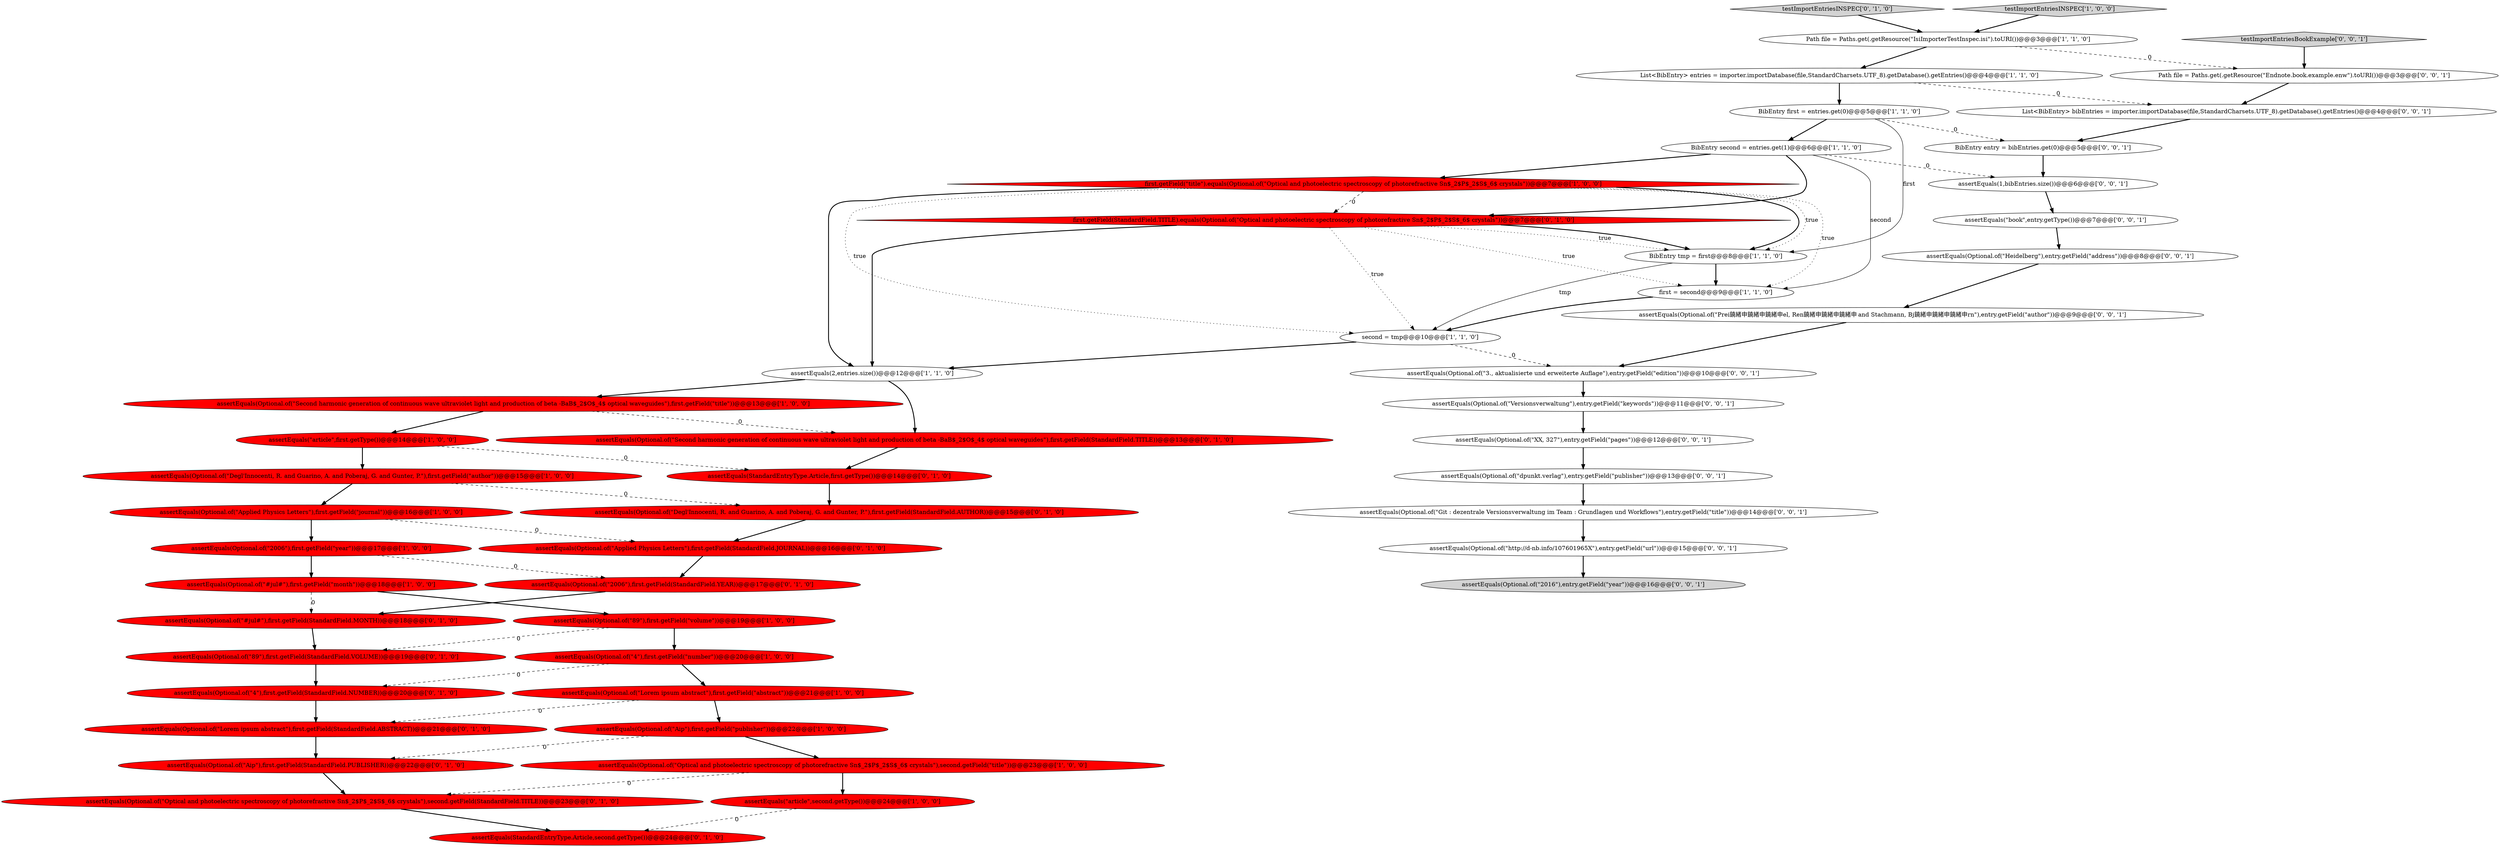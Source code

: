 digraph {
10 [style = filled, label = "assertEquals(Optional.of(\"Aip\"),first.getField(\"publisher\"))@@@22@@@['1', '0', '0']", fillcolor = red, shape = ellipse image = "AAA1AAABBB1BBB"];
3 [style = filled, label = "assertEquals(Optional.of(\"2006\"),first.getField(\"year\"))@@@17@@@['1', '0', '0']", fillcolor = red, shape = ellipse image = "AAA1AAABBB1BBB"];
25 [style = filled, label = "assertEquals(Optional.of(\"Second harmonic generation of continuous wave ultraviolet light and production of beta -BaB$_2$O$_4$ optical waveguides\"),first.getField(StandardField.TITLE))@@@13@@@['0', '1', '0']", fillcolor = red, shape = ellipse image = "AAA1AAABBB2BBB"];
24 [style = filled, label = "assertEquals(Optional.of(\"2006\"),first.getField(StandardField.YEAR))@@@17@@@['0', '1', '0']", fillcolor = red, shape = ellipse image = "AAA1AAABBB2BBB"];
32 [style = filled, label = "testImportEntriesINSPEC['0', '1', '0']", fillcolor = lightgray, shape = diamond image = "AAA0AAABBB2BBB"];
19 [style = filled, label = "assertEquals(\"article\",second.getType())@@@24@@@['1', '0', '0']", fillcolor = red, shape = ellipse image = "AAA1AAABBB1BBB"];
41 [style = filled, label = "BibEntry entry = bibEntries.get(0)@@@5@@@['0', '0', '1']", fillcolor = white, shape = ellipse image = "AAA0AAABBB3BBB"];
26 [style = filled, label = "assertEquals(Optional.of(\"Degl'Innocenti, R. and Guarino, A. and Poberaj, G. and Gunter, P.\"),first.getField(StandardField.AUTHOR))@@@15@@@['0', '1', '0']", fillcolor = red, shape = ellipse image = "AAA1AAABBB2BBB"];
21 [style = filled, label = "assertEquals(Optional.of(\"Lorem ipsum abstract\"),first.getField(\"abstract\"))@@@21@@@['1', '0', '0']", fillcolor = red, shape = ellipse image = "AAA1AAABBB1BBB"];
12 [style = filled, label = "second = tmp@@@10@@@['1', '1', '0']", fillcolor = white, shape = ellipse image = "AAA0AAABBB1BBB"];
7 [style = filled, label = "assertEquals(Optional.of(\"Second harmonic generation of continuous wave ultraviolet light and production of beta -BaB$_2$O$_4$ optical waveguides\"),first.getField(\"title\"))@@@13@@@['1', '0', '0']", fillcolor = red, shape = ellipse image = "AAA1AAABBB1BBB"];
31 [style = filled, label = "assertEquals(Optional.of(\"89\"),first.getField(StandardField.VOLUME))@@@19@@@['0', '1', '0']", fillcolor = red, shape = ellipse image = "AAA1AAABBB2BBB"];
35 [style = filled, label = "assertEquals(Optional.of(\"Lorem ipsum abstract\"),first.getField(StandardField.ABSTRACT))@@@21@@@['0', '1', '0']", fillcolor = red, shape = ellipse image = "AAA1AAABBB2BBB"];
43 [style = filled, label = "List<BibEntry> bibEntries = importer.importDatabase(file,StandardCharsets.UTF_8).getDatabase().getEntries()@@@4@@@['0', '0', '1']", fillcolor = white, shape = ellipse image = "AAA0AAABBB3BBB"];
23 [style = filled, label = "assertEquals(Optional.of(\"Applied Physics Letters\"),first.getField(StandardField.JOURNAL))@@@16@@@['0', '1', '0']", fillcolor = red, shape = ellipse image = "AAA1AAABBB2BBB"];
50 [style = filled, label = "assertEquals(Optional.of(\"Heidelberg\"),entry.getField(\"address\"))@@@8@@@['0', '0', '1']", fillcolor = white, shape = ellipse image = "AAA0AAABBB3BBB"];
45 [style = filled, label = "assertEquals(Optional.of(\"Versionsverwaltung\"),entry.getField(\"keywords\"))@@@11@@@['0', '0', '1']", fillcolor = white, shape = ellipse image = "AAA0AAABBB3BBB"];
30 [style = filled, label = "assertEquals(Optional.of(\"Optical and photoelectric spectroscopy of photorefractive Sn$_2$P$_2$S$_6$ crystals\"),second.getField(StandardField.TITLE))@@@23@@@['0', '1', '0']", fillcolor = red, shape = ellipse image = "AAA1AAABBB2BBB"];
5 [style = filled, label = "assertEquals(Optional.of(\"Optical and photoelectric spectroscopy of photorefractive Sn$_2$P$_2$S$_6$ crystals\"),second.getField(\"title\"))@@@23@@@['1', '0', '0']", fillcolor = red, shape = ellipse image = "AAA1AAABBB1BBB"];
0 [style = filled, label = "assertEquals(Optional.of(\"Degl'Innocenti, R. and Guarino, A. and Poberaj, G. and Gunter, P.\"),first.getField(\"author\"))@@@15@@@['1', '0', '0']", fillcolor = red, shape = ellipse image = "AAA1AAABBB1BBB"];
38 [style = filled, label = "Path file = Paths.get(.getResource(\"Endnote.book.example.enw\").toURI())@@@3@@@['0', '0', '1']", fillcolor = white, shape = ellipse image = "AAA0AAABBB3BBB"];
22 [style = filled, label = "first.getField(StandardField.TITLE).equals(Optional.of(\"Optical and photoelectric spectroscopy of photorefractive Sn$_2$P$_2$S$_6$ crystals\"))@@@7@@@['0', '1', '0']", fillcolor = red, shape = diamond image = "AAA1AAABBB2BBB"];
49 [style = filled, label = "assertEquals(\"book\",entry.getType())@@@7@@@['0', '0', '1']", fillcolor = white, shape = ellipse image = "AAA0AAABBB3BBB"];
20 [style = filled, label = "assertEquals(Optional.of(\"Applied Physics Letters\"),first.getField(\"journal\"))@@@16@@@['1', '0', '0']", fillcolor = red, shape = ellipse image = "AAA1AAABBB1BBB"];
40 [style = filled, label = "assertEquals(Optional.of(\"Prei鐃緒申鐃緒申鐃緒申el, Ren鐃緒申鐃緒申鐃緒申 and Stachmann, Bj鐃緒申鐃緒申鐃緒申rn\"),entry.getField(\"author\"))@@@9@@@['0', '0', '1']", fillcolor = white, shape = ellipse image = "AAA0AAABBB3BBB"];
42 [style = filled, label = "assertEquals(Optional.of(\"http://d-nb.info/107601965X\"),entry.getField(\"url\"))@@@15@@@['0', '0', '1']", fillcolor = white, shape = ellipse image = "AAA0AAABBB3BBB"];
14 [style = filled, label = "testImportEntriesINSPEC['1', '0', '0']", fillcolor = lightgray, shape = diamond image = "AAA0AAABBB1BBB"];
11 [style = filled, label = "Path file = Paths.get(.getResource(\"IsiImporterTestInspec.isi\").toURI())@@@3@@@['1', '1', '0']", fillcolor = white, shape = ellipse image = "AAA0AAABBB1BBB"];
6 [style = filled, label = "List<BibEntry> entries = importer.importDatabase(file,StandardCharsets.UTF_8).getDatabase().getEntries()@@@4@@@['1', '1', '0']", fillcolor = white, shape = ellipse image = "AAA0AAABBB1BBB"];
18 [style = filled, label = "BibEntry second = entries.get(1)@@@6@@@['1', '1', '0']", fillcolor = white, shape = ellipse image = "AAA0AAABBB1BBB"];
29 [style = filled, label = "assertEquals(Optional.of(\"4\"),first.getField(StandardField.NUMBER))@@@20@@@['0', '1', '0']", fillcolor = red, shape = ellipse image = "AAA1AAABBB2BBB"];
34 [style = filled, label = "assertEquals(StandardEntryType.Article,second.getType())@@@24@@@['0', '1', '0']", fillcolor = red, shape = ellipse image = "AAA1AAABBB2BBB"];
4 [style = filled, label = "assertEquals(Optional.of(\"4\"),first.getField(\"number\"))@@@20@@@['1', '0', '0']", fillcolor = red, shape = ellipse image = "AAA1AAABBB1BBB"];
48 [style = filled, label = "assertEquals(Optional.of(\"Git : dezentrale Versionsverwaltung im Team : Grundlagen und Workflows\"),entry.getField(\"title\"))@@@14@@@['0', '0', '1']", fillcolor = white, shape = ellipse image = "AAA0AAABBB3BBB"];
2 [style = filled, label = "BibEntry first = entries.get(0)@@@5@@@['1', '1', '0']", fillcolor = white, shape = ellipse image = "AAA0AAABBB1BBB"];
47 [style = filled, label = "assertEquals(Optional.of(\"XX, 327\"),entry.getField(\"pages\"))@@@12@@@['0', '0', '1']", fillcolor = white, shape = ellipse image = "AAA0AAABBB3BBB"];
39 [style = filled, label = "assertEquals(1,bibEntries.size())@@@6@@@['0', '0', '1']", fillcolor = white, shape = ellipse image = "AAA0AAABBB3BBB"];
17 [style = filled, label = "first.getField(\"title\").equals(Optional.of(\"Optical and photoelectric spectroscopy of photorefractive Sn$_2$P$_2$S$_6$ crystals\"))@@@7@@@['1', '0', '0']", fillcolor = red, shape = diamond image = "AAA1AAABBB1BBB"];
1 [style = filled, label = "assertEquals(Optional.of(\"#jul#\"),first.getField(\"month\"))@@@18@@@['1', '0', '0']", fillcolor = red, shape = ellipse image = "AAA1AAABBB1BBB"];
27 [style = filled, label = "assertEquals(StandardEntryType.Article,first.getType())@@@14@@@['0', '1', '0']", fillcolor = red, shape = ellipse image = "AAA1AAABBB2BBB"];
28 [style = filled, label = "assertEquals(Optional.of(\"#jul#\"),first.getField(StandardField.MONTH))@@@18@@@['0', '1', '0']", fillcolor = red, shape = ellipse image = "AAA1AAABBB2BBB"];
37 [style = filled, label = "testImportEntriesBookExample['0', '0', '1']", fillcolor = lightgray, shape = diamond image = "AAA0AAABBB3BBB"];
33 [style = filled, label = "assertEquals(Optional.of(\"Aip\"),first.getField(StandardField.PUBLISHER))@@@22@@@['0', '1', '0']", fillcolor = red, shape = ellipse image = "AAA1AAABBB2BBB"];
46 [style = filled, label = "assertEquals(Optional.of(\"2016\"),entry.getField(\"year\"))@@@16@@@['0', '0', '1']", fillcolor = lightgray, shape = ellipse image = "AAA0AAABBB3BBB"];
8 [style = filled, label = "assertEquals(\"article\",first.getType())@@@14@@@['1', '0', '0']", fillcolor = red, shape = ellipse image = "AAA1AAABBB1BBB"];
16 [style = filled, label = "first = second@@@9@@@['1', '1', '0']", fillcolor = white, shape = ellipse image = "AAA0AAABBB1BBB"];
15 [style = filled, label = "assertEquals(2,entries.size())@@@12@@@['1', '1', '0']", fillcolor = white, shape = ellipse image = "AAA0AAABBB1BBB"];
36 [style = filled, label = "assertEquals(Optional.of(\"3., aktualisierte und erweiterte Auflage\"),entry.getField(\"edition\"))@@@10@@@['0', '0', '1']", fillcolor = white, shape = ellipse image = "AAA0AAABBB3BBB"];
13 [style = filled, label = "assertEquals(Optional.of(\"89\"),first.getField(\"volume\"))@@@19@@@['1', '0', '0']", fillcolor = red, shape = ellipse image = "AAA1AAABBB1BBB"];
44 [style = filled, label = "assertEquals(Optional.of(\"dpunkt.verlag\"),entry.getField(\"publisher\"))@@@13@@@['0', '0', '1']", fillcolor = white, shape = ellipse image = "AAA0AAABBB3BBB"];
9 [style = filled, label = "BibEntry tmp = first@@@8@@@['1', '1', '0']", fillcolor = white, shape = ellipse image = "AAA0AAABBB1BBB"];
24->28 [style = bold, label=""];
21->10 [style = bold, label=""];
9->12 [style = solid, label="tmp"];
22->15 [style = bold, label=""];
42->46 [style = bold, label=""];
15->7 [style = bold, label=""];
3->1 [style = bold, label=""];
18->16 [style = solid, label="second"];
15->25 [style = bold, label=""];
6->43 [style = dashed, label="0"];
17->9 [style = bold, label=""];
11->6 [style = bold, label=""];
22->9 [style = bold, label=""];
28->31 [style = bold, label=""];
12->15 [style = bold, label=""];
35->33 [style = bold, label=""];
3->24 [style = dashed, label="0"];
4->21 [style = bold, label=""];
18->17 [style = bold, label=""];
2->18 [style = bold, label=""];
31->29 [style = bold, label=""];
10->33 [style = dashed, label="0"];
0->26 [style = dashed, label="0"];
30->34 [style = bold, label=""];
20->3 [style = bold, label=""];
2->9 [style = solid, label="first"];
1->28 [style = dashed, label="0"];
7->8 [style = bold, label=""];
48->42 [style = bold, label=""];
1->13 [style = bold, label=""];
9->16 [style = bold, label=""];
49->50 [style = bold, label=""];
22->12 [style = dotted, label="true"];
6->2 [style = bold, label=""];
17->16 [style = dotted, label="true"];
8->0 [style = bold, label=""];
11->38 [style = dashed, label="0"];
5->19 [style = bold, label=""];
25->27 [style = bold, label=""];
19->34 [style = dashed, label="0"];
18->39 [style = dashed, label="0"];
23->24 [style = bold, label=""];
18->22 [style = bold, label=""];
27->26 [style = bold, label=""];
10->5 [style = bold, label=""];
13->31 [style = dashed, label="0"];
17->12 [style = dotted, label="true"];
40->36 [style = bold, label=""];
12->36 [style = dashed, label="0"];
44->48 [style = bold, label=""];
37->38 [style = bold, label=""];
22->16 [style = dotted, label="true"];
26->23 [style = bold, label=""];
39->49 [style = bold, label=""];
50->40 [style = bold, label=""];
17->9 [style = dotted, label="true"];
17->15 [style = bold, label=""];
45->47 [style = bold, label=""];
33->30 [style = bold, label=""];
7->25 [style = dashed, label="0"];
20->23 [style = dashed, label="0"];
47->44 [style = bold, label=""];
43->41 [style = bold, label=""];
8->27 [style = dashed, label="0"];
0->20 [style = bold, label=""];
2->41 [style = dashed, label="0"];
29->35 [style = bold, label=""];
21->35 [style = dashed, label="0"];
36->45 [style = bold, label=""];
41->39 [style = bold, label=""];
22->9 [style = dotted, label="true"];
4->29 [style = dashed, label="0"];
32->11 [style = bold, label=""];
14->11 [style = bold, label=""];
16->12 [style = bold, label=""];
38->43 [style = bold, label=""];
5->30 [style = dashed, label="0"];
13->4 [style = bold, label=""];
17->22 [style = dashed, label="0"];
}
